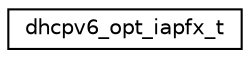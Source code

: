 digraph "Graphical Class Hierarchy"
{
 // LATEX_PDF_SIZE
  edge [fontname="Helvetica",fontsize="10",labelfontname="Helvetica",labelfontsize="10"];
  node [fontname="Helvetica",fontsize="10",shape=record];
  rankdir="LR";
  Node0 [label="dhcpv6_opt_iapfx_t",height=0.2,width=0.4,color="black", fillcolor="white", style="filled",URL="$structdhcpv6__opt__iapfx__t.html",tooltip="DHCPv6 IA prefix option format."];
}
